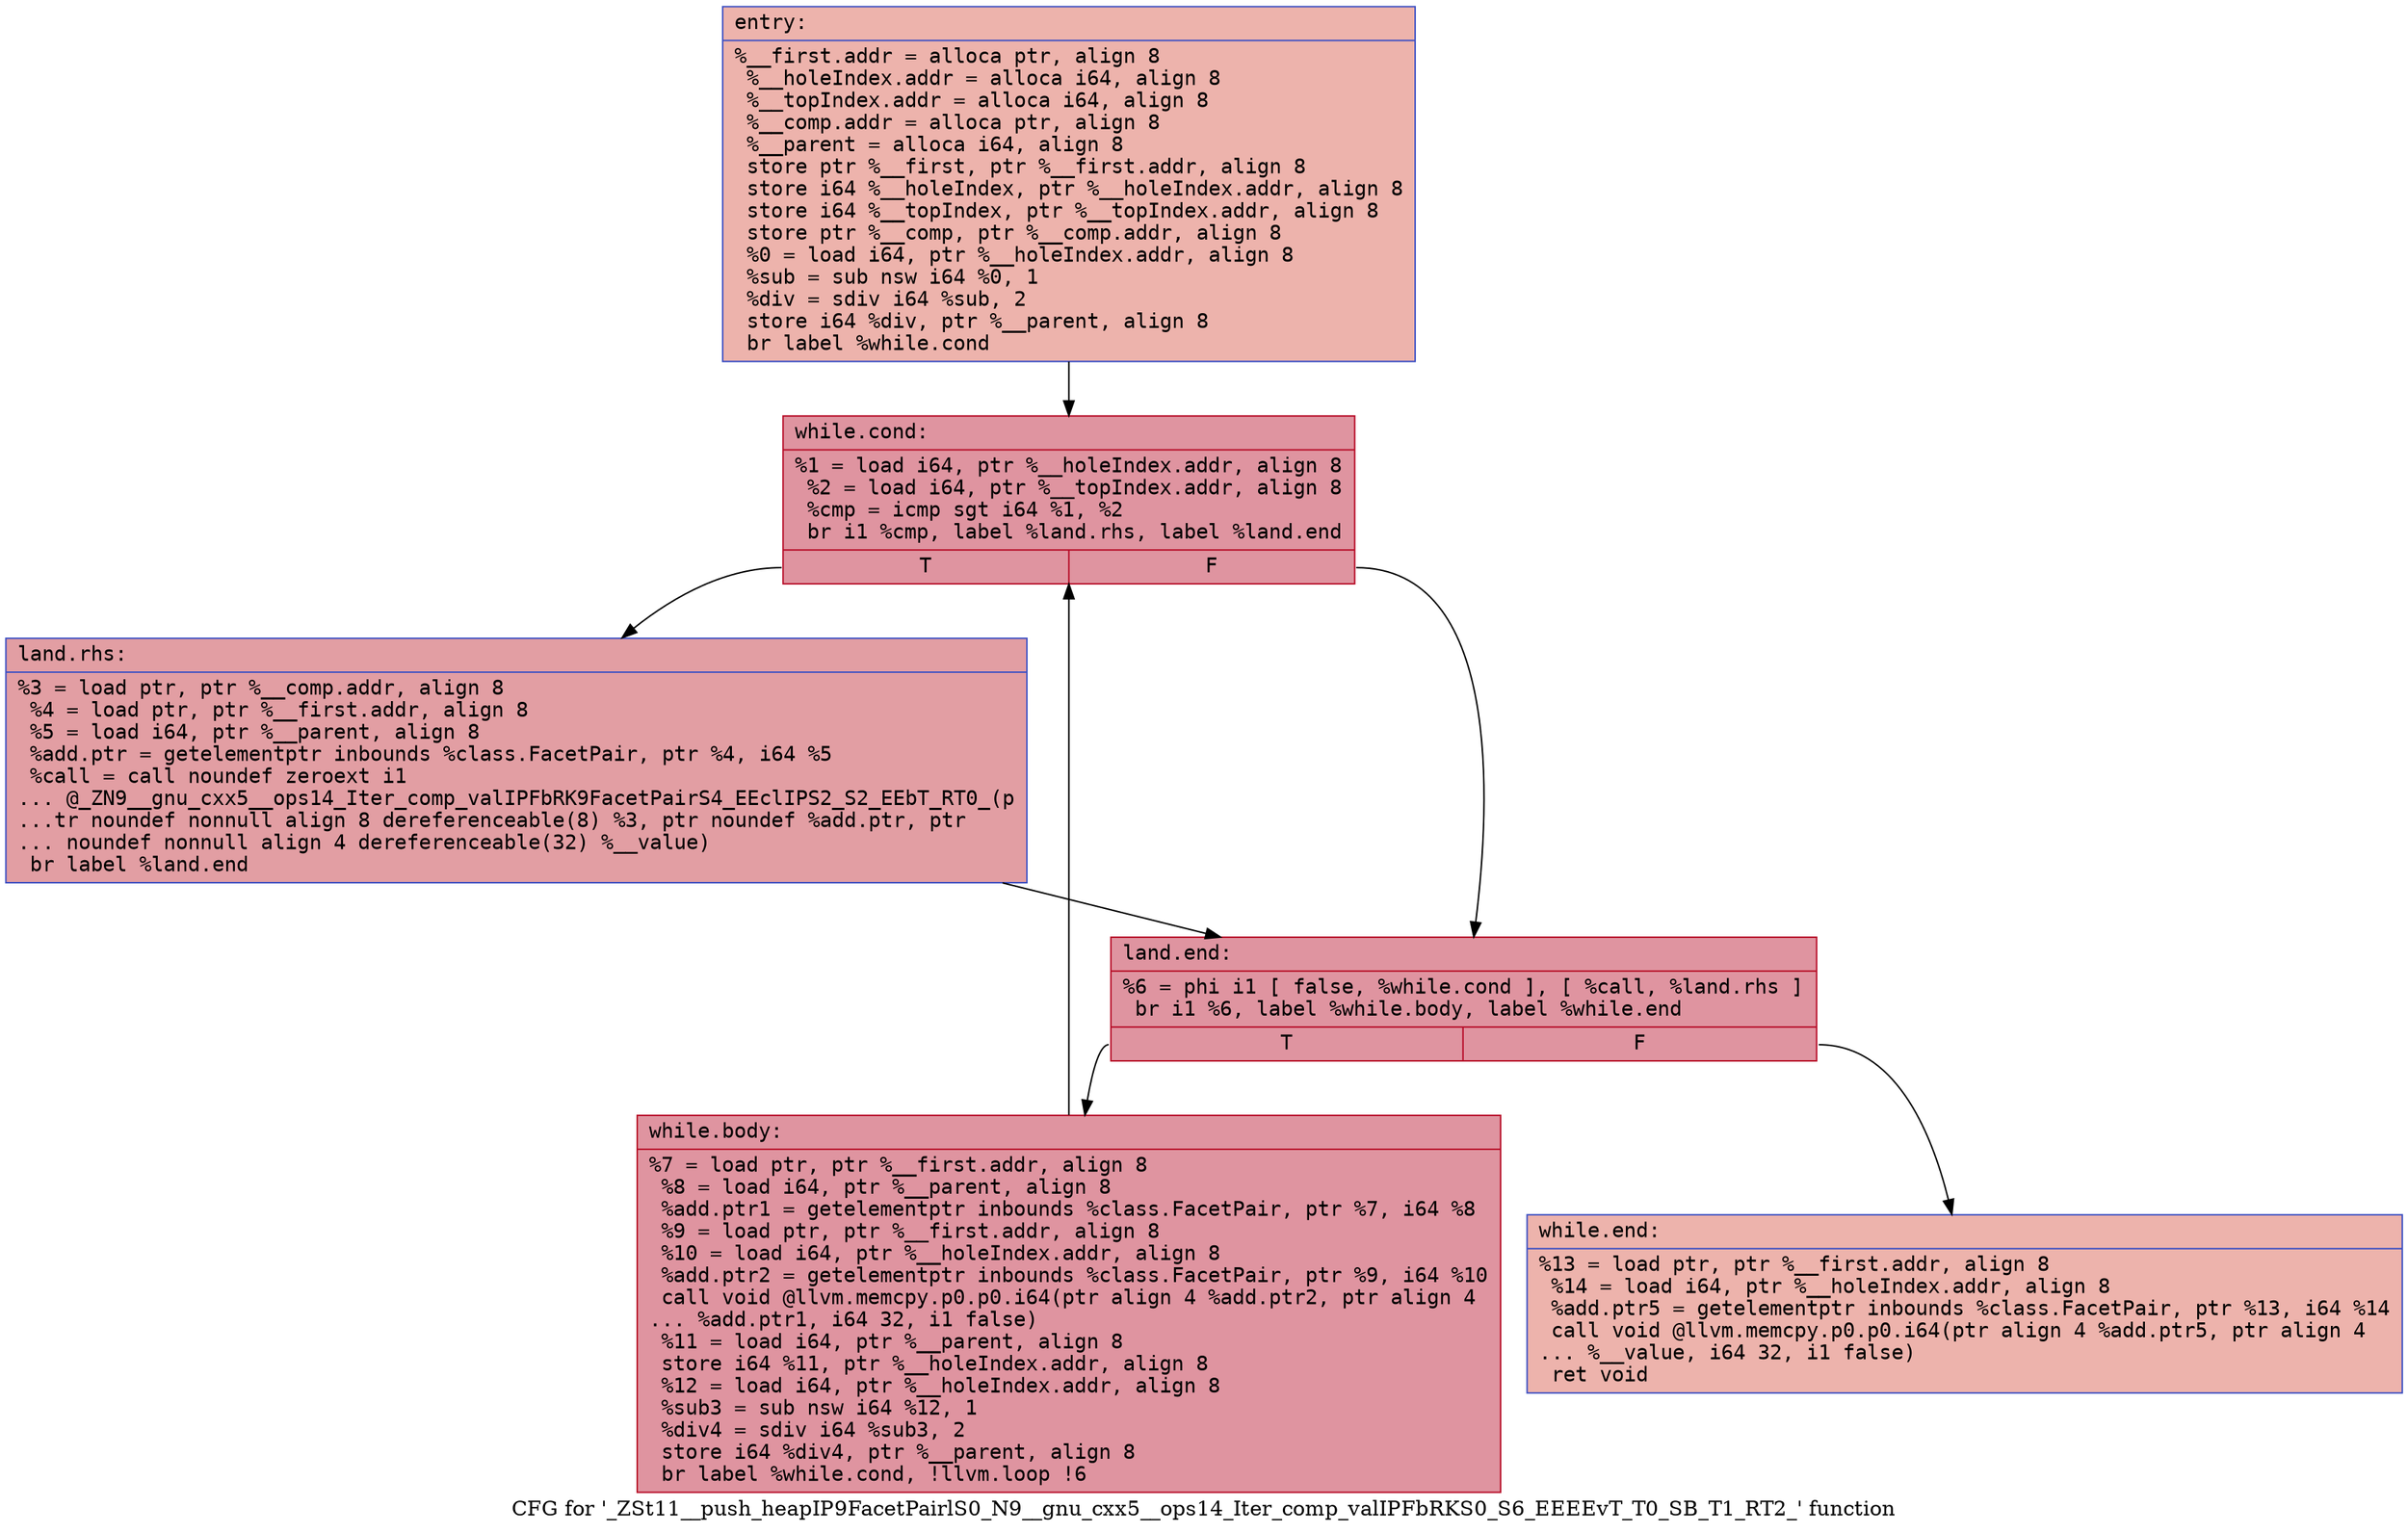 digraph "CFG for '_ZSt11__push_heapIP9FacetPairlS0_N9__gnu_cxx5__ops14_Iter_comp_valIPFbRKS0_S6_EEEEvT_T0_SB_T1_RT2_' function" {
	label="CFG for '_ZSt11__push_heapIP9FacetPairlS0_N9__gnu_cxx5__ops14_Iter_comp_valIPFbRKS0_S6_EEEEvT_T0_SB_T1_RT2_' function";

	Node0x5606e0104080 [shape=record,color="#3d50c3ff", style=filled, fillcolor="#d6524470" fontname="Courier",label="{entry:\l|  %__first.addr = alloca ptr, align 8\l  %__holeIndex.addr = alloca i64, align 8\l  %__topIndex.addr = alloca i64, align 8\l  %__comp.addr = alloca ptr, align 8\l  %__parent = alloca i64, align 8\l  store ptr %__first, ptr %__first.addr, align 8\l  store i64 %__holeIndex, ptr %__holeIndex.addr, align 8\l  store i64 %__topIndex, ptr %__topIndex.addr, align 8\l  store ptr %__comp, ptr %__comp.addr, align 8\l  %0 = load i64, ptr %__holeIndex.addr, align 8\l  %sub = sub nsw i64 %0, 1\l  %div = sdiv i64 %sub, 2\l  store i64 %div, ptr %__parent, align 8\l  br label %while.cond\l}"];
	Node0x5606e0104080 -> Node0x5606e0104dd0[tooltip="entry -> while.cond\nProbability 100.00%" ];
	Node0x5606e0104dd0 [shape=record,color="#b70d28ff", style=filled, fillcolor="#b70d2870" fontname="Courier",label="{while.cond:\l|  %1 = load i64, ptr %__holeIndex.addr, align 8\l  %2 = load i64, ptr %__topIndex.addr, align 8\l  %cmp = icmp sgt i64 %1, %2\l  br i1 %cmp, label %land.rhs, label %land.end\l|{<s0>T|<s1>F}}"];
	Node0x5606e0104dd0:s0 -> Node0x5606e0104fd0[tooltip="while.cond -> land.rhs\nProbability 50.00%" ];
	Node0x5606e0104dd0:s1 -> Node0x5606e0105020[tooltip="while.cond -> land.end\nProbability 50.00%" ];
	Node0x5606e0104fd0 [shape=record,color="#3d50c3ff", style=filled, fillcolor="#be242e70" fontname="Courier",label="{land.rhs:\l|  %3 = load ptr, ptr %__comp.addr, align 8\l  %4 = load ptr, ptr %__first.addr, align 8\l  %5 = load i64, ptr %__parent, align 8\l  %add.ptr = getelementptr inbounds %class.FacetPair, ptr %4, i64 %5\l  %call = call noundef zeroext i1\l... @_ZN9__gnu_cxx5__ops14_Iter_comp_valIPFbRK9FacetPairS4_EEclIPS2_S2_EEbT_RT0_(p\l...tr noundef nonnull align 8 dereferenceable(8) %3, ptr noundef %add.ptr, ptr\l... noundef nonnull align 4 dereferenceable(32) %__value)\l  br label %land.end\l}"];
	Node0x5606e0104fd0 -> Node0x5606e0105020[tooltip="land.rhs -> land.end\nProbability 100.00%" ];
	Node0x5606e0105020 [shape=record,color="#b70d28ff", style=filled, fillcolor="#b70d2870" fontname="Courier",label="{land.end:\l|  %6 = phi i1 [ false, %while.cond ], [ %call, %land.rhs ]\l  br i1 %6, label %while.body, label %while.end\l|{<s0>T|<s1>F}}"];
	Node0x5606e0105020:s0 -> Node0x5606e01054a0[tooltip="land.end -> while.body\nProbability 96.88%" ];
	Node0x5606e0105020:s1 -> Node0x5606e01054f0[tooltip="land.end -> while.end\nProbability 3.12%" ];
	Node0x5606e01054a0 [shape=record,color="#b70d28ff", style=filled, fillcolor="#b70d2870" fontname="Courier",label="{while.body:\l|  %7 = load ptr, ptr %__first.addr, align 8\l  %8 = load i64, ptr %__parent, align 8\l  %add.ptr1 = getelementptr inbounds %class.FacetPair, ptr %7, i64 %8\l  %9 = load ptr, ptr %__first.addr, align 8\l  %10 = load i64, ptr %__holeIndex.addr, align 8\l  %add.ptr2 = getelementptr inbounds %class.FacetPair, ptr %9, i64 %10\l  call void @llvm.memcpy.p0.p0.i64(ptr align 4 %add.ptr2, ptr align 4\l... %add.ptr1, i64 32, i1 false)\l  %11 = load i64, ptr %__parent, align 8\l  store i64 %11, ptr %__holeIndex.addr, align 8\l  %12 = load i64, ptr %__holeIndex.addr, align 8\l  %sub3 = sub nsw i64 %12, 1\l  %div4 = sdiv i64 %sub3, 2\l  store i64 %div4, ptr %__parent, align 8\l  br label %while.cond, !llvm.loop !6\l}"];
	Node0x5606e01054a0 -> Node0x5606e0104dd0[tooltip="while.body -> while.cond\nProbability 100.00%" ];
	Node0x5606e01054f0 [shape=record,color="#3d50c3ff", style=filled, fillcolor="#d6524470" fontname="Courier",label="{while.end:\l|  %13 = load ptr, ptr %__first.addr, align 8\l  %14 = load i64, ptr %__holeIndex.addr, align 8\l  %add.ptr5 = getelementptr inbounds %class.FacetPair, ptr %13, i64 %14\l  call void @llvm.memcpy.p0.p0.i64(ptr align 4 %add.ptr5, ptr align 4\l... %__value, i64 32, i1 false)\l  ret void\l}"];
}
